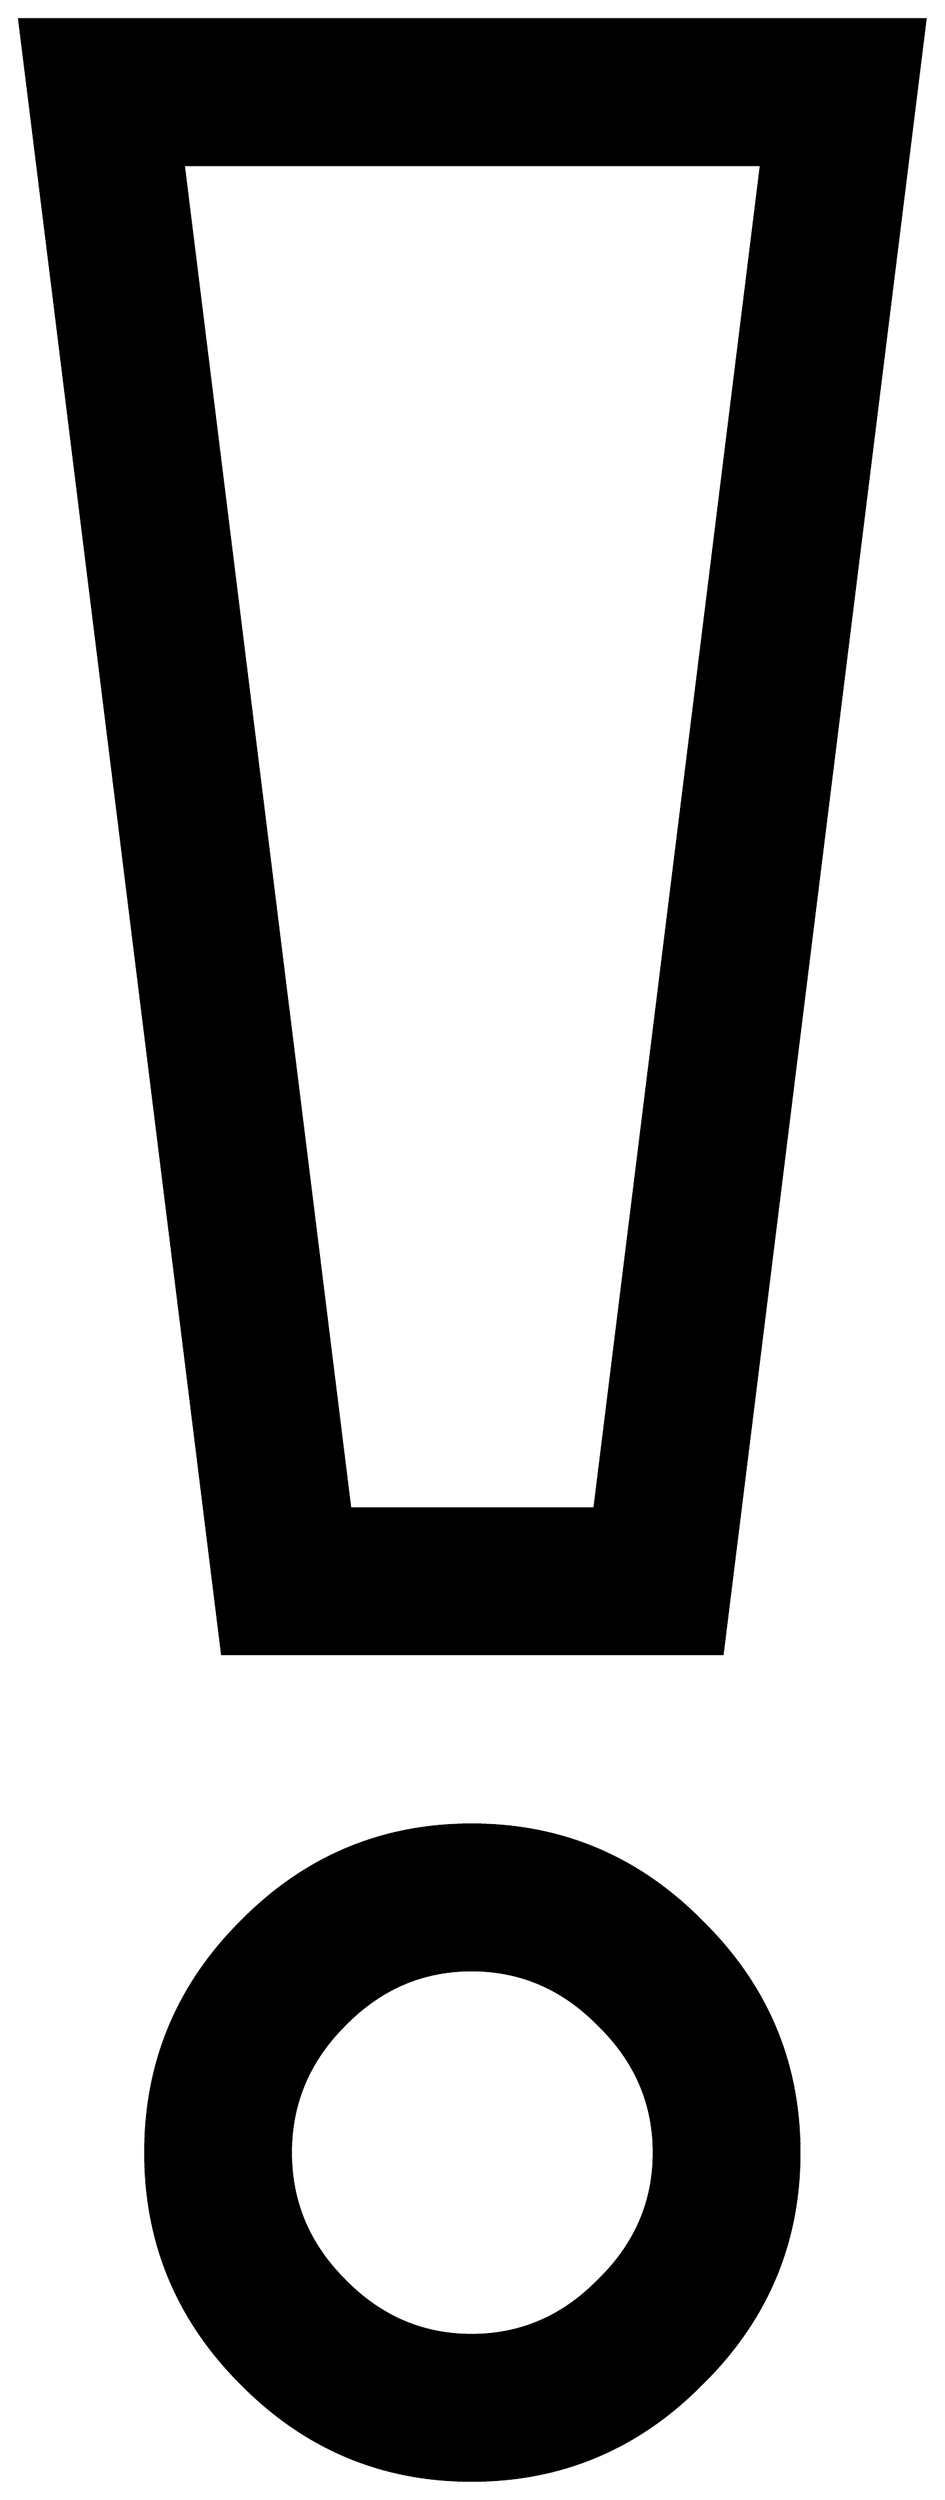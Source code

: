 


\begin{tikzpicture}[y=0.80pt, x=0.80pt, yscale=-1.0, xscale=1.0, inner sep=0pt, outer sep=0pt]
\begin{scope}[shift={(100.0,1744.0)},nonzero rule]
  \path[draw=.,fill=.,line width=1.600pt] (725.0,-1469.0) --
    (585.0,-342.0) -- (240.0,-342.0) -- (100.0,-1469.0) --
    (725.0,-1469.0) -- cycle(638.0,2.0) .. controls (638.0,64.0)
    and (615.667,117.0) .. (571.0,161.0) .. controls (527.0,205.667)
    and (474.0,228.0) .. (412.0,228.0) .. controls (350.0,228.0)
    and (297.0,205.667) .. (253.0,161.0) .. controls (209.0,117.0)
    and (187.0,64.0) .. (187.0,2.0) .. controls (187.0,-60.0)
    and (209.0,-113.0) .. (253.0,-157.0) .. controls
    (297.0,-201.667) and (350.0,-224.0) .. (412.0,-224.0) ..
    controls (474.0,-224.0) and (527.0,-201.667) .. (571.0,-157.0)
    .. controls (615.667,-113.0) and (638.0,-60.0) .. (638.0,2.0)
    -- cycle(612.0,-1369.0) -- (213.0,-1369.0) -- (328.0,-442.0)
    -- (497.0,-442.0) -- (612.0,-1369.0) -- cycle(538.0,2.0) ..
    controls (538.0,-32.0) and (525.333,-61.333) .. (500.0,-86.0) ..
    controls (475.333,-111.333) and (446.0,-124.0) .. (412.0,-124.0)
    .. controls (378.0,-124.0) and (348.667,-111.333) ..
    (324.0,-86.0) .. controls (299.333,-61.333) and (287.0,-32.0) ..
    (287.0,2.0) .. controls (287.0,36.0) and (299.333,65.333) ..
    (324.0,90.0) .. controls (348.667,115.333) and (378.0,128.0) ..
    (412.0,128.0) .. controls (446.0,128.0) and (475.333,115.333) ..
    (500.0,90.0) .. controls (525.333,65.333) and (538.0,36.0) ..
    (538.0,2.0) -- cycle;
\end{scope}

\end{tikzpicture}

